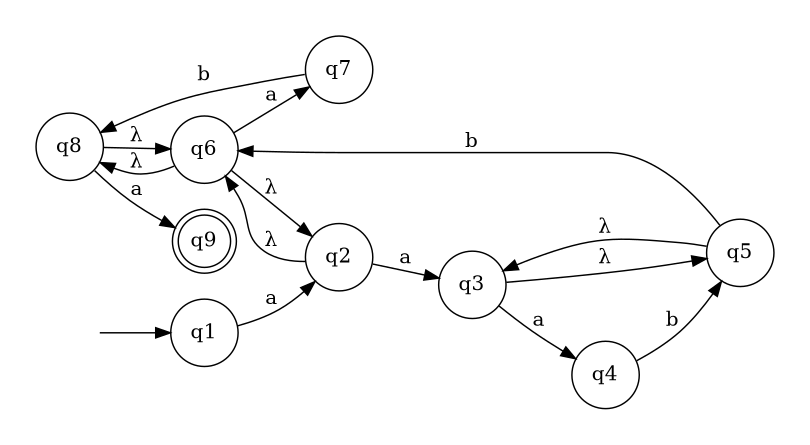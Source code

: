 digraph {
	rankdir=LR;
	margin=0.2;
	size=5;
	node [margin=0.1 shape=circle];
	q9[margin=0 shape=doublecircle];
	" "[color=white width=0];
	" " -> q1;
	q1 -> q2 [label="a"];
	q2 -> q3 [label="a"];
	q2 -> q6 [label=<&#955;>];
	q3 -> q4 [label="a"];
	q3 -> q5 [label=<&#955;>];
	q4 -> q5 [label="b"];
	q5 -> q3 [label=<&#955;>];
	q5 -> q6 [label="b"];
	q6 -> q2 [label=<&#955;>];
	q6 -> q8 [label=<&#955;>];
	q6 -> q7 [label="a"];
	q7 -> q8 [label="b"];
	q8 -> q6 [label=<&#955;>];
	q8 -> q9 [label="a"];
}
